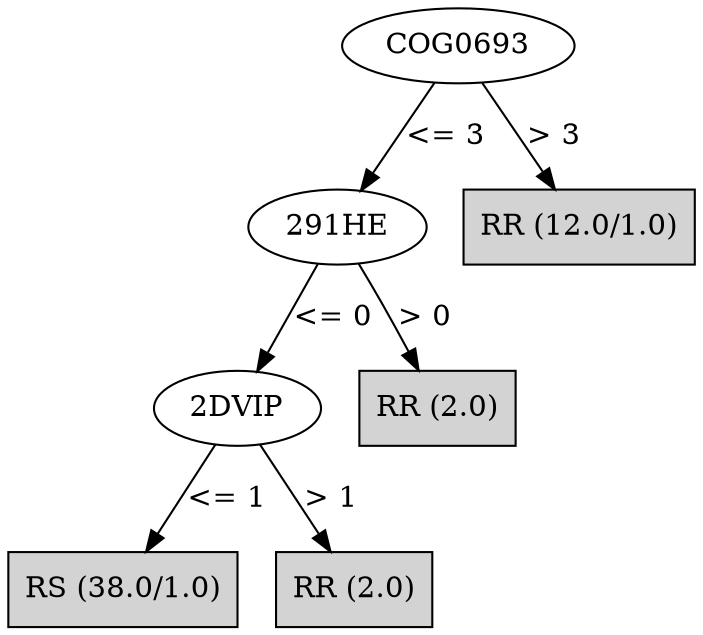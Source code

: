 digraph J48Tree {
N0 [label="COG0693" ]
N0->N1 [label="<= 3"]
N1 [label="291HE" ]
N1->N2 [label="<= 0"]
N2 [label="2DVIP" ]
N2->N3 [label="<= 1"]
N3 [label="RS (38.0/1.0)" shape=box style=filled ]
N2->N4 [label="> 1"]
N4 [label="RR (2.0)" shape=box style=filled ]
N1->N5 [label="> 0"]
N5 [label="RR (2.0)" shape=box style=filled ]
N0->N6 [label="> 3"]
N6 [label="RR (12.0/1.0)" shape=box style=filled ]
}


